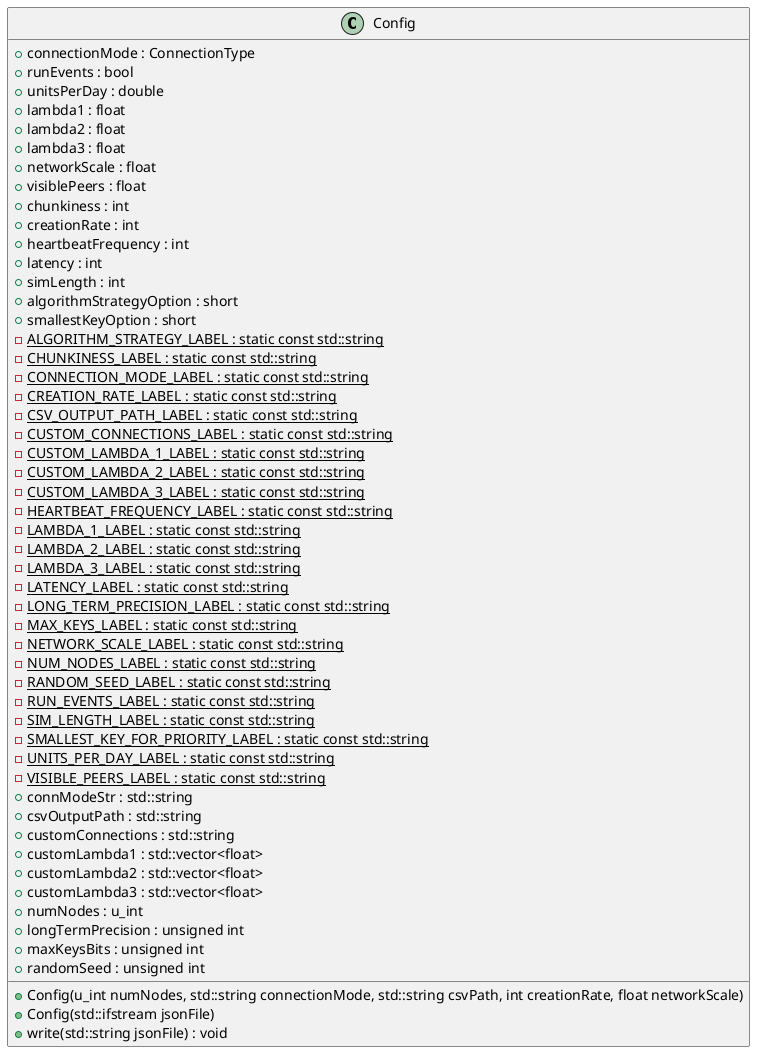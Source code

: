 @startuml





/' Objects '/

class Config {
	+Config(u_int numNodes, std::string connectionMode, std::string csvPath, int creationRate, float networkScale)
	+Config(std::ifstream jsonFile)
	+connectionMode : ConnectionType
	+runEvents : bool
	+unitsPerDay : double
	+lambda1 : float
	+lambda2 : float
	+lambda3 : float
	+networkScale : float
	+visiblePeers : float
	+chunkiness : int
	+creationRate : int
	+heartbeatFrequency : int
	+latency : int
	+simLength : int
	+algorithmStrategyOption : short
	+smallestKeyOption : short
	-{static} ALGORITHM_STRATEGY_LABEL : static const std::string
	-{static} CHUNKINESS_LABEL : static const std::string
	-{static} CONNECTION_MODE_LABEL : static const std::string
	-{static} CREATION_RATE_LABEL : static const std::string
	-{static} CSV_OUTPUT_PATH_LABEL : static const std::string
	-{static} CUSTOM_CONNECTIONS_LABEL : static const std::string
	-{static} CUSTOM_LAMBDA_1_LABEL : static const std::string
	-{static} CUSTOM_LAMBDA_2_LABEL : static const std::string
	-{static} CUSTOM_LAMBDA_3_LABEL : static const std::string
	-{static} HEARTBEAT_FREQUENCY_LABEL : static const std::string
	-{static} LAMBDA_1_LABEL : static const std::string
	-{static} LAMBDA_2_LABEL : static const std::string
	-{static} LAMBDA_3_LABEL : static const std::string
	-{static} LATENCY_LABEL : static const std::string
	-{static} LONG_TERM_PRECISION_LABEL : static const std::string
	-{static} MAX_KEYS_LABEL : static const std::string
	-{static} NETWORK_SCALE_LABEL : static const std::string
	-{static} NUM_NODES_LABEL : static const std::string
	-{static} RANDOM_SEED_LABEL : static const std::string
	-{static} RUN_EVENTS_LABEL : static const std::string
	-{static} SIM_LENGTH_LABEL : static const std::string
	-{static} SMALLEST_KEY_FOR_PRIORITY_LABEL : static const std::string
	-{static} UNITS_PER_DAY_LABEL : static const std::string
	-{static} VISIBLE_PEERS_LABEL : static const std::string
	+connModeStr : std::string
	+csvOutputPath : std::string
	+customConnections : std::string
	+customLambda1 : std::vector<float>
	+customLambda2 : std::vector<float>
	+customLambda3 : std::vector<float>
	+numNodes : u_int
	+longTermPrecision : unsigned int
	+maxKeysBits : unsigned int
	+randomSeed : unsigned int
	+write(std::string jsonFile) : void
}





/' Inheritance relationships '/




/' Aggregation relationships '/





/' Nested objects '/



@enduml
